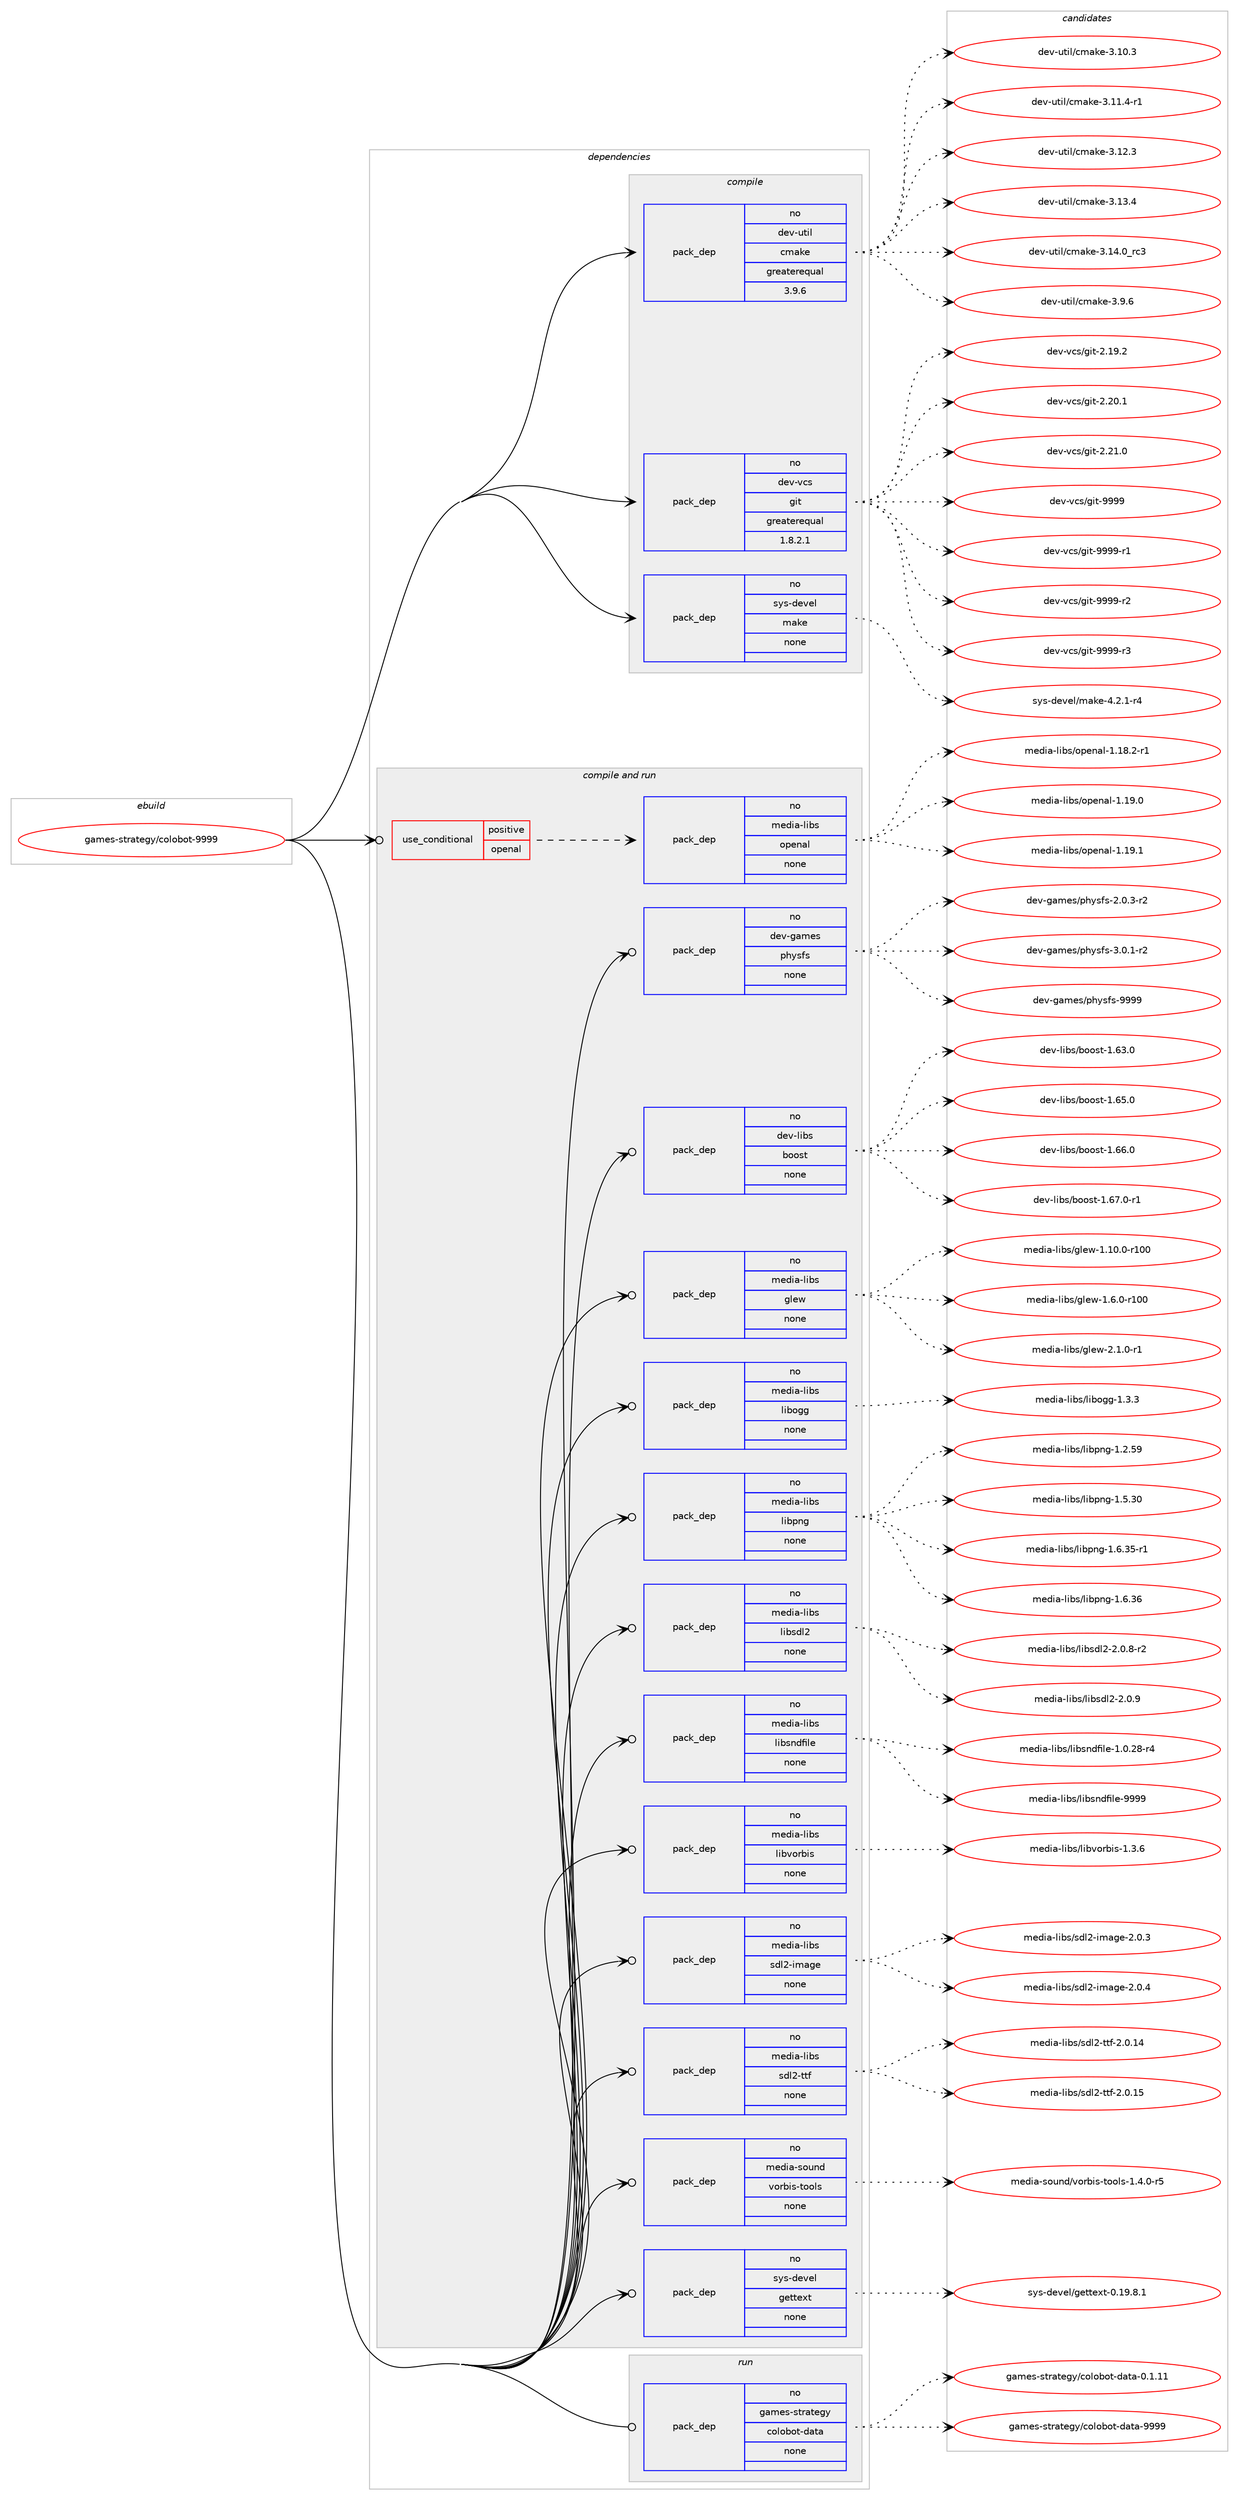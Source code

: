 digraph prolog {

# *************
# Graph options
# *************

newrank=true;
concentrate=true;
compound=true;
graph [rankdir=LR,fontname=Helvetica,fontsize=10,ranksep=1.5];#, ranksep=2.5, nodesep=0.2];
edge  [arrowhead=vee];
node  [fontname=Helvetica,fontsize=10];

# **********
# The ebuild
# **********

subgraph cluster_leftcol {
color=gray;
rank=same;
label=<<i>ebuild</i>>;
id [label="games-strategy/colobot-9999", color=red, width=4, href="../games-strategy/colobot-9999.svg"];
}

# ****************
# The dependencies
# ****************

subgraph cluster_midcol {
color=gray;
label=<<i>dependencies</i>>;
subgraph cluster_compile {
fillcolor="#eeeeee";
style=filled;
label=<<i>compile</i>>;
subgraph pack1109892 {
dependency1561142 [label=<<TABLE BORDER="0" CELLBORDER="1" CELLSPACING="0" CELLPADDING="4" WIDTH="220"><TR><TD ROWSPAN="6" CELLPADDING="30">pack_dep</TD></TR><TR><TD WIDTH="110">no</TD></TR><TR><TD>dev-util</TD></TR><TR><TD>cmake</TD></TR><TR><TD>greaterequal</TD></TR><TR><TD>3.9.6</TD></TR></TABLE>>, shape=none, color=blue];
}
id:e -> dependency1561142:w [weight=20,style="solid",arrowhead="vee"];
subgraph pack1109893 {
dependency1561143 [label=<<TABLE BORDER="0" CELLBORDER="1" CELLSPACING="0" CELLPADDING="4" WIDTH="220"><TR><TD ROWSPAN="6" CELLPADDING="30">pack_dep</TD></TR><TR><TD WIDTH="110">no</TD></TR><TR><TD>dev-vcs</TD></TR><TR><TD>git</TD></TR><TR><TD>greaterequal</TD></TR><TR><TD>1.8.2.1</TD></TR></TABLE>>, shape=none, color=blue];
}
id:e -> dependency1561143:w [weight=20,style="solid",arrowhead="vee"];
subgraph pack1109894 {
dependency1561144 [label=<<TABLE BORDER="0" CELLBORDER="1" CELLSPACING="0" CELLPADDING="4" WIDTH="220"><TR><TD ROWSPAN="6" CELLPADDING="30">pack_dep</TD></TR><TR><TD WIDTH="110">no</TD></TR><TR><TD>sys-devel</TD></TR><TR><TD>make</TD></TR><TR><TD>none</TD></TR><TR><TD></TD></TR></TABLE>>, shape=none, color=blue];
}
id:e -> dependency1561144:w [weight=20,style="solid",arrowhead="vee"];
}
subgraph cluster_compileandrun {
fillcolor="#eeeeee";
style=filled;
label=<<i>compile and run</i>>;
subgraph cond427156 {
dependency1561145 [label=<<TABLE BORDER="0" CELLBORDER="1" CELLSPACING="0" CELLPADDING="4"><TR><TD ROWSPAN="3" CELLPADDING="10">use_conditional</TD></TR><TR><TD>positive</TD></TR><TR><TD>openal</TD></TR></TABLE>>, shape=none, color=red];
subgraph pack1109895 {
dependency1561146 [label=<<TABLE BORDER="0" CELLBORDER="1" CELLSPACING="0" CELLPADDING="4" WIDTH="220"><TR><TD ROWSPAN="6" CELLPADDING="30">pack_dep</TD></TR><TR><TD WIDTH="110">no</TD></TR><TR><TD>media-libs</TD></TR><TR><TD>openal</TD></TR><TR><TD>none</TD></TR><TR><TD></TD></TR></TABLE>>, shape=none, color=blue];
}
dependency1561145:e -> dependency1561146:w [weight=20,style="dashed",arrowhead="vee"];
}
id:e -> dependency1561145:w [weight=20,style="solid",arrowhead="odotvee"];
subgraph pack1109896 {
dependency1561147 [label=<<TABLE BORDER="0" CELLBORDER="1" CELLSPACING="0" CELLPADDING="4" WIDTH="220"><TR><TD ROWSPAN="6" CELLPADDING="30">pack_dep</TD></TR><TR><TD WIDTH="110">no</TD></TR><TR><TD>dev-games</TD></TR><TR><TD>physfs</TD></TR><TR><TD>none</TD></TR><TR><TD></TD></TR></TABLE>>, shape=none, color=blue];
}
id:e -> dependency1561147:w [weight=20,style="solid",arrowhead="odotvee"];
subgraph pack1109897 {
dependency1561148 [label=<<TABLE BORDER="0" CELLBORDER="1" CELLSPACING="0" CELLPADDING="4" WIDTH="220"><TR><TD ROWSPAN="6" CELLPADDING="30">pack_dep</TD></TR><TR><TD WIDTH="110">no</TD></TR><TR><TD>dev-libs</TD></TR><TR><TD>boost</TD></TR><TR><TD>none</TD></TR><TR><TD></TD></TR></TABLE>>, shape=none, color=blue];
}
id:e -> dependency1561148:w [weight=20,style="solid",arrowhead="odotvee"];
subgraph pack1109898 {
dependency1561149 [label=<<TABLE BORDER="0" CELLBORDER="1" CELLSPACING="0" CELLPADDING="4" WIDTH="220"><TR><TD ROWSPAN="6" CELLPADDING="30">pack_dep</TD></TR><TR><TD WIDTH="110">no</TD></TR><TR><TD>media-libs</TD></TR><TR><TD>glew</TD></TR><TR><TD>none</TD></TR><TR><TD></TD></TR></TABLE>>, shape=none, color=blue];
}
id:e -> dependency1561149:w [weight=20,style="solid",arrowhead="odotvee"];
subgraph pack1109899 {
dependency1561150 [label=<<TABLE BORDER="0" CELLBORDER="1" CELLSPACING="0" CELLPADDING="4" WIDTH="220"><TR><TD ROWSPAN="6" CELLPADDING="30">pack_dep</TD></TR><TR><TD WIDTH="110">no</TD></TR><TR><TD>media-libs</TD></TR><TR><TD>libogg</TD></TR><TR><TD>none</TD></TR><TR><TD></TD></TR></TABLE>>, shape=none, color=blue];
}
id:e -> dependency1561150:w [weight=20,style="solid",arrowhead="odotvee"];
subgraph pack1109900 {
dependency1561151 [label=<<TABLE BORDER="0" CELLBORDER="1" CELLSPACING="0" CELLPADDING="4" WIDTH="220"><TR><TD ROWSPAN="6" CELLPADDING="30">pack_dep</TD></TR><TR><TD WIDTH="110">no</TD></TR><TR><TD>media-libs</TD></TR><TR><TD>libpng</TD></TR><TR><TD>none</TD></TR><TR><TD></TD></TR></TABLE>>, shape=none, color=blue];
}
id:e -> dependency1561151:w [weight=20,style="solid",arrowhead="odotvee"];
subgraph pack1109901 {
dependency1561152 [label=<<TABLE BORDER="0" CELLBORDER="1" CELLSPACING="0" CELLPADDING="4" WIDTH="220"><TR><TD ROWSPAN="6" CELLPADDING="30">pack_dep</TD></TR><TR><TD WIDTH="110">no</TD></TR><TR><TD>media-libs</TD></TR><TR><TD>libsdl2</TD></TR><TR><TD>none</TD></TR><TR><TD></TD></TR></TABLE>>, shape=none, color=blue];
}
id:e -> dependency1561152:w [weight=20,style="solid",arrowhead="odotvee"];
subgraph pack1109902 {
dependency1561153 [label=<<TABLE BORDER="0" CELLBORDER="1" CELLSPACING="0" CELLPADDING="4" WIDTH="220"><TR><TD ROWSPAN="6" CELLPADDING="30">pack_dep</TD></TR><TR><TD WIDTH="110">no</TD></TR><TR><TD>media-libs</TD></TR><TR><TD>libsndfile</TD></TR><TR><TD>none</TD></TR><TR><TD></TD></TR></TABLE>>, shape=none, color=blue];
}
id:e -> dependency1561153:w [weight=20,style="solid",arrowhead="odotvee"];
subgraph pack1109903 {
dependency1561154 [label=<<TABLE BORDER="0" CELLBORDER="1" CELLSPACING="0" CELLPADDING="4" WIDTH="220"><TR><TD ROWSPAN="6" CELLPADDING="30">pack_dep</TD></TR><TR><TD WIDTH="110">no</TD></TR><TR><TD>media-libs</TD></TR><TR><TD>libvorbis</TD></TR><TR><TD>none</TD></TR><TR><TD></TD></TR></TABLE>>, shape=none, color=blue];
}
id:e -> dependency1561154:w [weight=20,style="solid",arrowhead="odotvee"];
subgraph pack1109904 {
dependency1561155 [label=<<TABLE BORDER="0" CELLBORDER="1" CELLSPACING="0" CELLPADDING="4" WIDTH="220"><TR><TD ROWSPAN="6" CELLPADDING="30">pack_dep</TD></TR><TR><TD WIDTH="110">no</TD></TR><TR><TD>media-libs</TD></TR><TR><TD>sdl2-image</TD></TR><TR><TD>none</TD></TR><TR><TD></TD></TR></TABLE>>, shape=none, color=blue];
}
id:e -> dependency1561155:w [weight=20,style="solid",arrowhead="odotvee"];
subgraph pack1109905 {
dependency1561156 [label=<<TABLE BORDER="0" CELLBORDER="1" CELLSPACING="0" CELLPADDING="4" WIDTH="220"><TR><TD ROWSPAN="6" CELLPADDING="30">pack_dep</TD></TR><TR><TD WIDTH="110">no</TD></TR><TR><TD>media-libs</TD></TR><TR><TD>sdl2-ttf</TD></TR><TR><TD>none</TD></TR><TR><TD></TD></TR></TABLE>>, shape=none, color=blue];
}
id:e -> dependency1561156:w [weight=20,style="solid",arrowhead="odotvee"];
subgraph pack1109906 {
dependency1561157 [label=<<TABLE BORDER="0" CELLBORDER="1" CELLSPACING="0" CELLPADDING="4" WIDTH="220"><TR><TD ROWSPAN="6" CELLPADDING="30">pack_dep</TD></TR><TR><TD WIDTH="110">no</TD></TR><TR><TD>media-sound</TD></TR><TR><TD>vorbis-tools</TD></TR><TR><TD>none</TD></TR><TR><TD></TD></TR></TABLE>>, shape=none, color=blue];
}
id:e -> dependency1561157:w [weight=20,style="solid",arrowhead="odotvee"];
subgraph pack1109907 {
dependency1561158 [label=<<TABLE BORDER="0" CELLBORDER="1" CELLSPACING="0" CELLPADDING="4" WIDTH="220"><TR><TD ROWSPAN="6" CELLPADDING="30">pack_dep</TD></TR><TR><TD WIDTH="110">no</TD></TR><TR><TD>sys-devel</TD></TR><TR><TD>gettext</TD></TR><TR><TD>none</TD></TR><TR><TD></TD></TR></TABLE>>, shape=none, color=blue];
}
id:e -> dependency1561158:w [weight=20,style="solid",arrowhead="odotvee"];
}
subgraph cluster_run {
fillcolor="#eeeeee";
style=filled;
label=<<i>run</i>>;
subgraph pack1109908 {
dependency1561159 [label=<<TABLE BORDER="0" CELLBORDER="1" CELLSPACING="0" CELLPADDING="4" WIDTH="220"><TR><TD ROWSPAN="6" CELLPADDING="30">pack_dep</TD></TR><TR><TD WIDTH="110">no</TD></TR><TR><TD>games-strategy</TD></TR><TR><TD>colobot-data</TD></TR><TR><TD>none</TD></TR><TR><TD></TD></TR></TABLE>>, shape=none, color=blue];
}
id:e -> dependency1561159:w [weight=20,style="solid",arrowhead="odot"];
}
}

# **************
# The candidates
# **************

subgraph cluster_choices {
rank=same;
color=gray;
label=<<i>candidates</i>>;

subgraph choice1109892 {
color=black;
nodesep=1;
choice1001011184511711610510847991099710710145514649484651 [label="dev-util/cmake-3.10.3", color=red, width=4,href="../dev-util/cmake-3.10.3.svg"];
choice10010111845117116105108479910997107101455146494946524511449 [label="dev-util/cmake-3.11.4-r1", color=red, width=4,href="../dev-util/cmake-3.11.4-r1.svg"];
choice1001011184511711610510847991099710710145514649504651 [label="dev-util/cmake-3.12.3", color=red, width=4,href="../dev-util/cmake-3.12.3.svg"];
choice1001011184511711610510847991099710710145514649514652 [label="dev-util/cmake-3.13.4", color=red, width=4,href="../dev-util/cmake-3.13.4.svg"];
choice1001011184511711610510847991099710710145514649524648951149951 [label="dev-util/cmake-3.14.0_rc3", color=red, width=4,href="../dev-util/cmake-3.14.0_rc3.svg"];
choice10010111845117116105108479910997107101455146574654 [label="dev-util/cmake-3.9.6", color=red, width=4,href="../dev-util/cmake-3.9.6.svg"];
dependency1561142:e -> choice1001011184511711610510847991099710710145514649484651:w [style=dotted,weight="100"];
dependency1561142:e -> choice10010111845117116105108479910997107101455146494946524511449:w [style=dotted,weight="100"];
dependency1561142:e -> choice1001011184511711610510847991099710710145514649504651:w [style=dotted,weight="100"];
dependency1561142:e -> choice1001011184511711610510847991099710710145514649514652:w [style=dotted,weight="100"];
dependency1561142:e -> choice1001011184511711610510847991099710710145514649524648951149951:w [style=dotted,weight="100"];
dependency1561142:e -> choice10010111845117116105108479910997107101455146574654:w [style=dotted,weight="100"];
}
subgraph choice1109893 {
color=black;
nodesep=1;
choice10010111845118991154710310511645504649574650 [label="dev-vcs/git-2.19.2", color=red, width=4,href="../dev-vcs/git-2.19.2.svg"];
choice10010111845118991154710310511645504650484649 [label="dev-vcs/git-2.20.1", color=red, width=4,href="../dev-vcs/git-2.20.1.svg"];
choice10010111845118991154710310511645504650494648 [label="dev-vcs/git-2.21.0", color=red, width=4,href="../dev-vcs/git-2.21.0.svg"];
choice1001011184511899115471031051164557575757 [label="dev-vcs/git-9999", color=red, width=4,href="../dev-vcs/git-9999.svg"];
choice10010111845118991154710310511645575757574511449 [label="dev-vcs/git-9999-r1", color=red, width=4,href="../dev-vcs/git-9999-r1.svg"];
choice10010111845118991154710310511645575757574511450 [label="dev-vcs/git-9999-r2", color=red, width=4,href="../dev-vcs/git-9999-r2.svg"];
choice10010111845118991154710310511645575757574511451 [label="dev-vcs/git-9999-r3", color=red, width=4,href="../dev-vcs/git-9999-r3.svg"];
dependency1561143:e -> choice10010111845118991154710310511645504649574650:w [style=dotted,weight="100"];
dependency1561143:e -> choice10010111845118991154710310511645504650484649:w [style=dotted,weight="100"];
dependency1561143:e -> choice10010111845118991154710310511645504650494648:w [style=dotted,weight="100"];
dependency1561143:e -> choice1001011184511899115471031051164557575757:w [style=dotted,weight="100"];
dependency1561143:e -> choice10010111845118991154710310511645575757574511449:w [style=dotted,weight="100"];
dependency1561143:e -> choice10010111845118991154710310511645575757574511450:w [style=dotted,weight="100"];
dependency1561143:e -> choice10010111845118991154710310511645575757574511451:w [style=dotted,weight="100"];
}
subgraph choice1109894 {
color=black;
nodesep=1;
choice1151211154510010111810110847109971071014552465046494511452 [label="sys-devel/make-4.2.1-r4", color=red, width=4,href="../sys-devel/make-4.2.1-r4.svg"];
dependency1561144:e -> choice1151211154510010111810110847109971071014552465046494511452:w [style=dotted,weight="100"];
}
subgraph choice1109895 {
color=black;
nodesep=1;
choice1091011001059745108105981154711111210111097108454946495646504511449 [label="media-libs/openal-1.18.2-r1", color=red, width=4,href="../media-libs/openal-1.18.2-r1.svg"];
choice109101100105974510810598115471111121011109710845494649574648 [label="media-libs/openal-1.19.0", color=red, width=4,href="../media-libs/openal-1.19.0.svg"];
choice109101100105974510810598115471111121011109710845494649574649 [label="media-libs/openal-1.19.1", color=red, width=4,href="../media-libs/openal-1.19.1.svg"];
dependency1561146:e -> choice1091011001059745108105981154711111210111097108454946495646504511449:w [style=dotted,weight="100"];
dependency1561146:e -> choice109101100105974510810598115471111121011109710845494649574648:w [style=dotted,weight="100"];
dependency1561146:e -> choice109101100105974510810598115471111121011109710845494649574649:w [style=dotted,weight="100"];
}
subgraph choice1109896 {
color=black;
nodesep=1;
choice1001011184510397109101115471121041211151021154550464846514511450 [label="dev-games/physfs-2.0.3-r2", color=red, width=4,href="../dev-games/physfs-2.0.3-r2.svg"];
choice1001011184510397109101115471121041211151021154551464846494511450 [label="dev-games/physfs-3.0.1-r2", color=red, width=4,href="../dev-games/physfs-3.0.1-r2.svg"];
choice1001011184510397109101115471121041211151021154557575757 [label="dev-games/physfs-9999", color=red, width=4,href="../dev-games/physfs-9999.svg"];
dependency1561147:e -> choice1001011184510397109101115471121041211151021154550464846514511450:w [style=dotted,weight="100"];
dependency1561147:e -> choice1001011184510397109101115471121041211151021154551464846494511450:w [style=dotted,weight="100"];
dependency1561147:e -> choice1001011184510397109101115471121041211151021154557575757:w [style=dotted,weight="100"];
}
subgraph choice1109897 {
color=black;
nodesep=1;
choice1001011184510810598115479811111111511645494654514648 [label="dev-libs/boost-1.63.0", color=red, width=4,href="../dev-libs/boost-1.63.0.svg"];
choice1001011184510810598115479811111111511645494654534648 [label="dev-libs/boost-1.65.0", color=red, width=4,href="../dev-libs/boost-1.65.0.svg"];
choice1001011184510810598115479811111111511645494654544648 [label="dev-libs/boost-1.66.0", color=red, width=4,href="../dev-libs/boost-1.66.0.svg"];
choice10010111845108105981154798111111115116454946545546484511449 [label="dev-libs/boost-1.67.0-r1", color=red, width=4,href="../dev-libs/boost-1.67.0-r1.svg"];
dependency1561148:e -> choice1001011184510810598115479811111111511645494654514648:w [style=dotted,weight="100"];
dependency1561148:e -> choice1001011184510810598115479811111111511645494654534648:w [style=dotted,weight="100"];
dependency1561148:e -> choice1001011184510810598115479811111111511645494654544648:w [style=dotted,weight="100"];
dependency1561148:e -> choice10010111845108105981154798111111115116454946545546484511449:w [style=dotted,weight="100"];
}
subgraph choice1109898 {
color=black;
nodesep=1;
choice109101100105974510810598115471031081011194549464948464845114494848 [label="media-libs/glew-1.10.0-r100", color=red, width=4,href="../media-libs/glew-1.10.0-r100.svg"];
choice1091011001059745108105981154710310810111945494654464845114494848 [label="media-libs/glew-1.6.0-r100", color=red, width=4,href="../media-libs/glew-1.6.0-r100.svg"];
choice109101100105974510810598115471031081011194550464946484511449 [label="media-libs/glew-2.1.0-r1", color=red, width=4,href="../media-libs/glew-2.1.0-r1.svg"];
dependency1561149:e -> choice109101100105974510810598115471031081011194549464948464845114494848:w [style=dotted,weight="100"];
dependency1561149:e -> choice1091011001059745108105981154710310810111945494654464845114494848:w [style=dotted,weight="100"];
dependency1561149:e -> choice109101100105974510810598115471031081011194550464946484511449:w [style=dotted,weight="100"];
}
subgraph choice1109899 {
color=black;
nodesep=1;
choice1091011001059745108105981154710810598111103103454946514651 [label="media-libs/libogg-1.3.3", color=red, width=4,href="../media-libs/libogg-1.3.3.svg"];
dependency1561150:e -> choice1091011001059745108105981154710810598111103103454946514651:w [style=dotted,weight="100"];
}
subgraph choice1109900 {
color=black;
nodesep=1;
choice109101100105974510810598115471081059811211010345494650465357 [label="media-libs/libpng-1.2.59", color=red, width=4,href="../media-libs/libpng-1.2.59.svg"];
choice109101100105974510810598115471081059811211010345494653465148 [label="media-libs/libpng-1.5.30", color=red, width=4,href="../media-libs/libpng-1.5.30.svg"];
choice1091011001059745108105981154710810598112110103454946544651534511449 [label="media-libs/libpng-1.6.35-r1", color=red, width=4,href="../media-libs/libpng-1.6.35-r1.svg"];
choice109101100105974510810598115471081059811211010345494654465154 [label="media-libs/libpng-1.6.36", color=red, width=4,href="../media-libs/libpng-1.6.36.svg"];
dependency1561151:e -> choice109101100105974510810598115471081059811211010345494650465357:w [style=dotted,weight="100"];
dependency1561151:e -> choice109101100105974510810598115471081059811211010345494653465148:w [style=dotted,weight="100"];
dependency1561151:e -> choice1091011001059745108105981154710810598112110103454946544651534511449:w [style=dotted,weight="100"];
dependency1561151:e -> choice109101100105974510810598115471081059811211010345494654465154:w [style=dotted,weight="100"];
}
subgraph choice1109901 {
color=black;
nodesep=1;
choice1091011001059745108105981154710810598115100108504550464846564511450 [label="media-libs/libsdl2-2.0.8-r2", color=red, width=4,href="../media-libs/libsdl2-2.0.8-r2.svg"];
choice109101100105974510810598115471081059811510010850455046484657 [label="media-libs/libsdl2-2.0.9", color=red, width=4,href="../media-libs/libsdl2-2.0.9.svg"];
dependency1561152:e -> choice1091011001059745108105981154710810598115100108504550464846564511450:w [style=dotted,weight="100"];
dependency1561152:e -> choice109101100105974510810598115471081059811510010850455046484657:w [style=dotted,weight="100"];
}
subgraph choice1109902 {
color=black;
nodesep=1;
choice1091011001059745108105981154710810598115110100102105108101454946484650564511452 [label="media-libs/libsndfile-1.0.28-r4", color=red, width=4,href="../media-libs/libsndfile-1.0.28-r4.svg"];
choice10910110010597451081059811547108105981151101001021051081014557575757 [label="media-libs/libsndfile-9999", color=red, width=4,href="../media-libs/libsndfile-9999.svg"];
dependency1561153:e -> choice1091011001059745108105981154710810598115110100102105108101454946484650564511452:w [style=dotted,weight="100"];
dependency1561153:e -> choice10910110010597451081059811547108105981151101001021051081014557575757:w [style=dotted,weight="100"];
}
subgraph choice1109903 {
color=black;
nodesep=1;
choice109101100105974510810598115471081059811811111498105115454946514654 [label="media-libs/libvorbis-1.3.6", color=red, width=4,href="../media-libs/libvorbis-1.3.6.svg"];
dependency1561154:e -> choice109101100105974510810598115471081059811811111498105115454946514654:w [style=dotted,weight="100"];
}
subgraph choice1109904 {
color=black;
nodesep=1;
choice10910110010597451081059811547115100108504510510997103101455046484651 [label="media-libs/sdl2-image-2.0.3", color=red, width=4,href="../media-libs/sdl2-image-2.0.3.svg"];
choice10910110010597451081059811547115100108504510510997103101455046484652 [label="media-libs/sdl2-image-2.0.4", color=red, width=4,href="../media-libs/sdl2-image-2.0.4.svg"];
dependency1561155:e -> choice10910110010597451081059811547115100108504510510997103101455046484651:w [style=dotted,weight="100"];
dependency1561155:e -> choice10910110010597451081059811547115100108504510510997103101455046484652:w [style=dotted,weight="100"];
}
subgraph choice1109905 {
color=black;
nodesep=1;
choice10910110010597451081059811547115100108504511611610245504648464952 [label="media-libs/sdl2-ttf-2.0.14", color=red, width=4,href="../media-libs/sdl2-ttf-2.0.14.svg"];
choice10910110010597451081059811547115100108504511611610245504648464953 [label="media-libs/sdl2-ttf-2.0.15", color=red, width=4,href="../media-libs/sdl2-ttf-2.0.15.svg"];
dependency1561156:e -> choice10910110010597451081059811547115100108504511611610245504648464952:w [style=dotted,weight="100"];
dependency1561156:e -> choice10910110010597451081059811547115100108504511611610245504648464953:w [style=dotted,weight="100"];
}
subgraph choice1109906 {
color=black;
nodesep=1;
choice10910110010597451151111171101004711811111498105115451161111111081154549465246484511453 [label="media-sound/vorbis-tools-1.4.0-r5", color=red, width=4,href="../media-sound/vorbis-tools-1.4.0-r5.svg"];
dependency1561157:e -> choice10910110010597451151111171101004711811111498105115451161111111081154549465246484511453:w [style=dotted,weight="100"];
}
subgraph choice1109907 {
color=black;
nodesep=1;
choice1151211154510010111810110847103101116116101120116454846495746564649 [label="sys-devel/gettext-0.19.8.1", color=red, width=4,href="../sys-devel/gettext-0.19.8.1.svg"];
dependency1561158:e -> choice1151211154510010111810110847103101116116101120116454846495746564649:w [style=dotted,weight="100"];
}
subgraph choice1109908 {
color=black;
nodesep=1;
choice10397109101115451151161149711610110312147991111081119811111645100971169745484649464949 [label="games-strategy/colobot-data-0.1.11", color=red, width=4,href="../games-strategy/colobot-data-0.1.11.svg"];
choice1039710910111545115116114971161011031214799111108111981111164510097116974557575757 [label="games-strategy/colobot-data-9999", color=red, width=4,href="../games-strategy/colobot-data-9999.svg"];
dependency1561159:e -> choice10397109101115451151161149711610110312147991111081119811111645100971169745484649464949:w [style=dotted,weight="100"];
dependency1561159:e -> choice1039710910111545115116114971161011031214799111108111981111164510097116974557575757:w [style=dotted,weight="100"];
}
}

}
